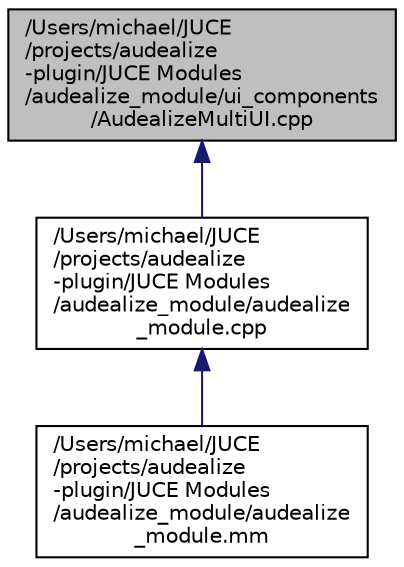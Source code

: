 digraph "/Users/michael/JUCE/projects/audealize-plugin/JUCE Modules/audealize_module/ui_components/AudealizeMultiUI.cpp"
{
  edge [fontname="Helvetica",fontsize="10",labelfontname="Helvetica",labelfontsize="10"];
  node [fontname="Helvetica",fontsize="10",shape=record];
  Node1 [label="/Users/michael/JUCE\l/projects/audealize\l-plugin/JUCE Modules\l/audealize_module/ui_components\l/AudealizeMultiUI.cpp",height=0.2,width=0.4,color="black", fillcolor="grey75", style="filled", fontcolor="black"];
  Node1 -> Node2 [dir="back",color="midnightblue",fontsize="10",style="solid",fontname="Helvetica"];
  Node2 [label="/Users/michael/JUCE\l/projects/audealize\l-plugin/JUCE Modules\l/audealize_module/audealize\l_module.cpp",height=0.2,width=0.4,color="black", fillcolor="white", style="filled",URL="$audealize__module_8cpp.html"];
  Node2 -> Node3 [dir="back",color="midnightblue",fontsize="10",style="solid",fontname="Helvetica"];
  Node3 [label="/Users/michael/JUCE\l/projects/audealize\l-plugin/JUCE Modules\l/audealize_module/audealize\l_module.mm",height=0.2,width=0.4,color="black", fillcolor="white", style="filled",URL="$audealize__module_8mm.html"];
}
